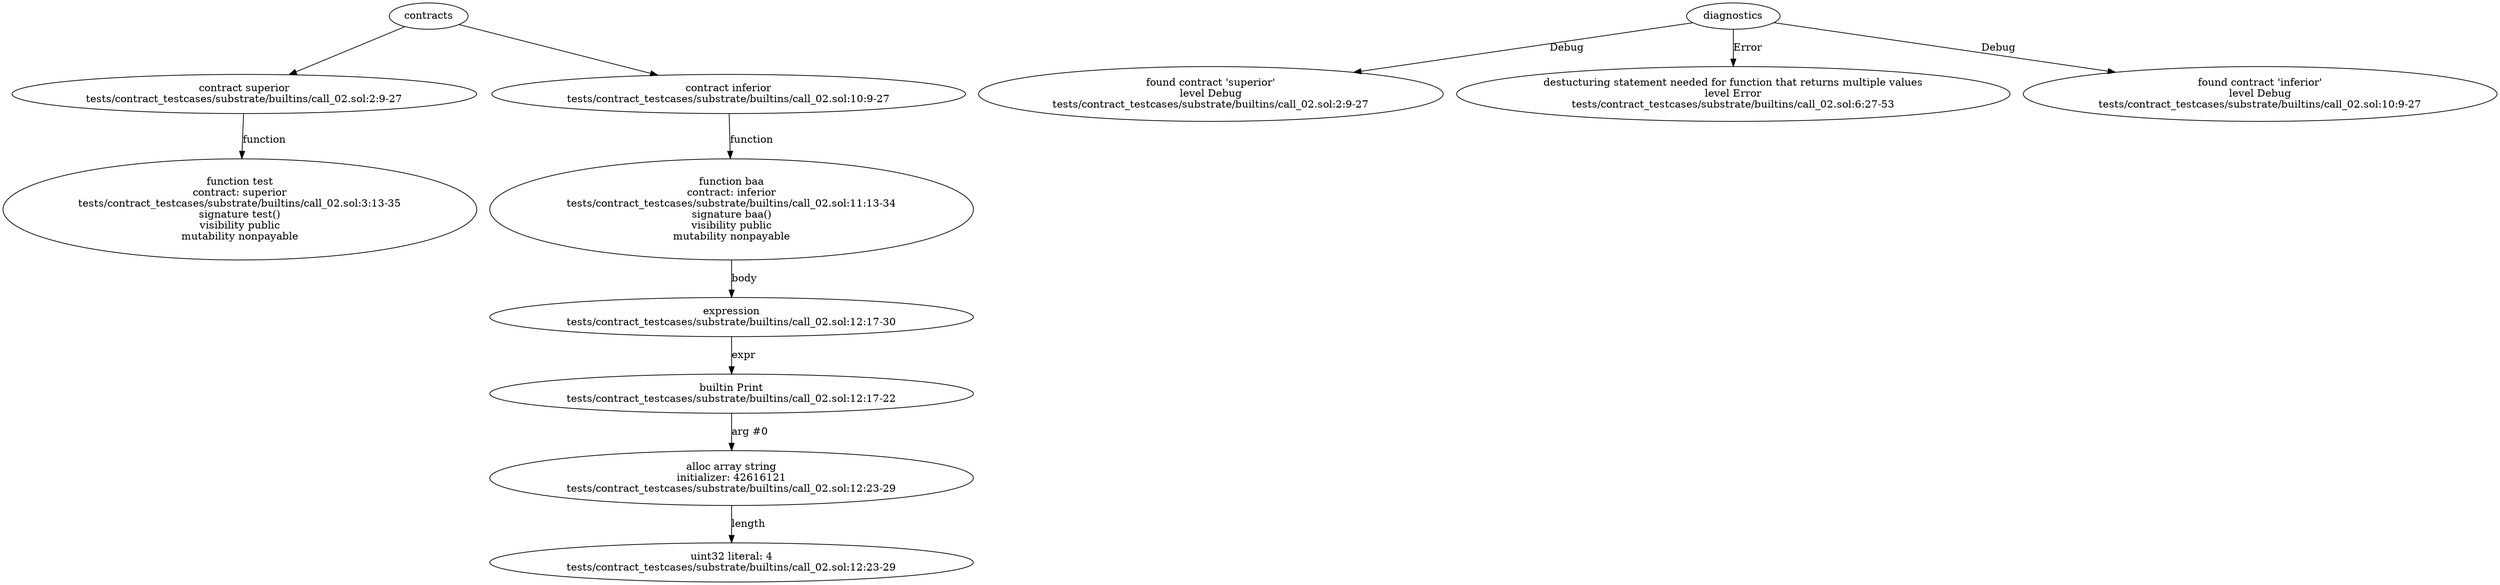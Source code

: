 strict digraph "tests/contract_testcases/substrate/builtins/call_02.sol" {
	contract [label="contract superior\ntests/contract_testcases/substrate/builtins/call_02.sol:2:9-27"]
	test [label="function test\ncontract: superior\ntests/contract_testcases/substrate/builtins/call_02.sol:3:13-35\nsignature test()\nvisibility public\nmutability nonpayable"]
	contract_3 [label="contract inferior\ntests/contract_testcases/substrate/builtins/call_02.sol:10:9-27"]
	baa [label="function baa\ncontract: inferior\ntests/contract_testcases/substrate/builtins/call_02.sol:11:13-34\nsignature baa()\nvisibility public\nmutability nonpayable"]
	expr [label="expression\ntests/contract_testcases/substrate/builtins/call_02.sol:12:17-30"]
	builtins [label="builtin Print\ntests/contract_testcases/substrate/builtins/call_02.sol:12:17-22"]
	alloc_array [label="alloc array string\ninitializer: 42616121\ntests/contract_testcases/substrate/builtins/call_02.sol:12:23-29"]
	number_literal [label="uint32 literal: 4\ntests/contract_testcases/substrate/builtins/call_02.sol:12:23-29"]
	diagnostic [label="found contract 'superior'\nlevel Debug\ntests/contract_testcases/substrate/builtins/call_02.sol:2:9-27"]
	diagnostic_11 [label="destucturing statement needed for function that returns multiple values\nlevel Error\ntests/contract_testcases/substrate/builtins/call_02.sol:6:27-53"]
	diagnostic_12 [label="found contract 'inferior'\nlevel Debug\ntests/contract_testcases/substrate/builtins/call_02.sol:10:9-27"]
	contracts -> contract
	contract -> test [label="function"]
	contracts -> contract_3
	contract_3 -> baa [label="function"]
	baa -> expr [label="body"]
	expr -> builtins [label="expr"]
	builtins -> alloc_array [label="arg #0"]
	alloc_array -> number_literal [label="length"]
	diagnostics -> diagnostic [label="Debug"]
	diagnostics -> diagnostic_11 [label="Error"]
	diagnostics -> diagnostic_12 [label="Debug"]
}
